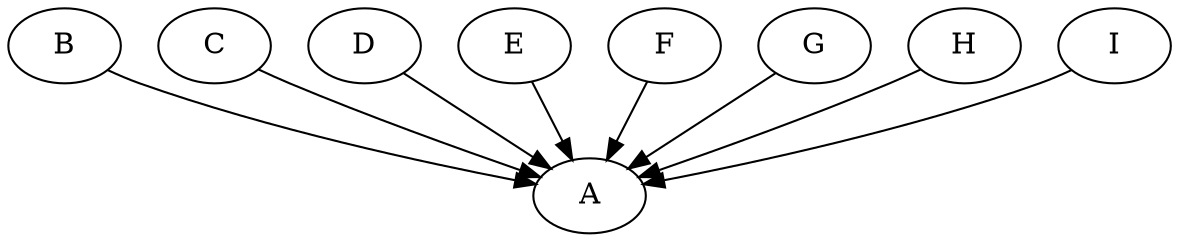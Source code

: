 digraph centralidad{
	concentrate=true
	B -> A
	C -> A
	D -> A
	E -> A
	F -> A
	G -> A
	H -> A
	I -> A
}
